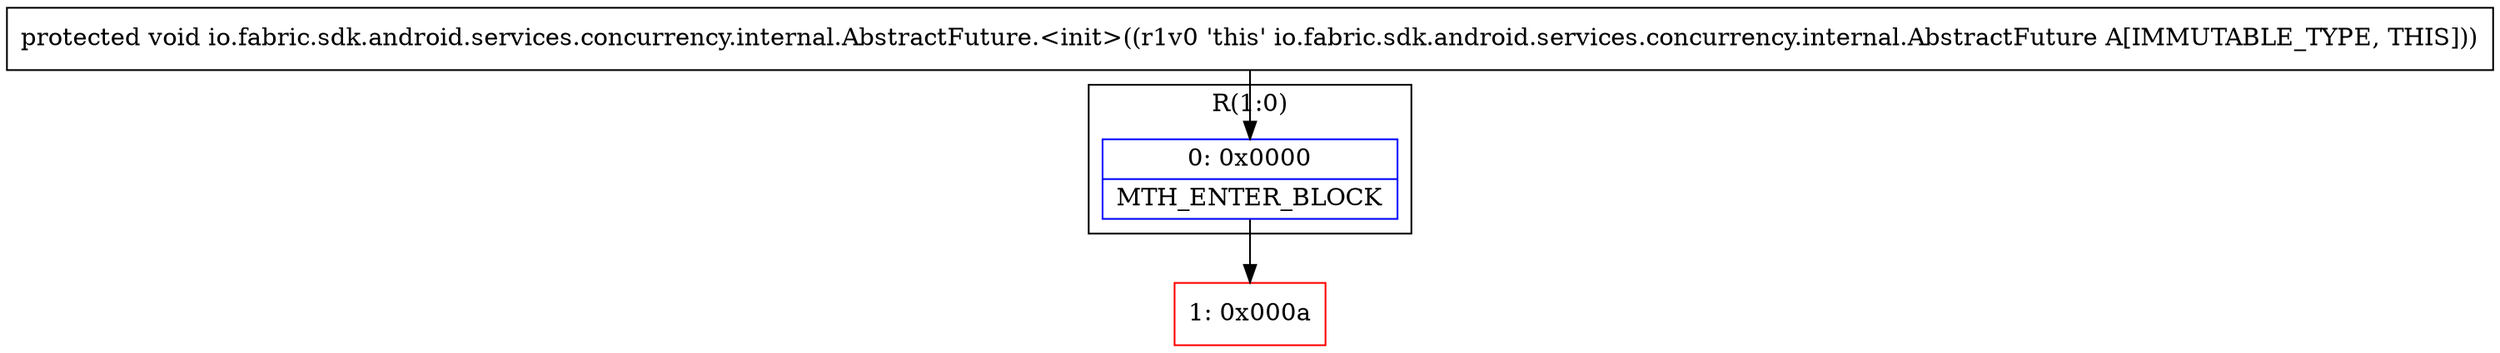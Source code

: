digraph "CFG forio.fabric.sdk.android.services.concurrency.internal.AbstractFuture.\<init\>()V" {
subgraph cluster_Region_172812353 {
label = "R(1:0)";
node [shape=record,color=blue];
Node_0 [shape=record,label="{0\:\ 0x0000|MTH_ENTER_BLOCK\l}"];
}
Node_1 [shape=record,color=red,label="{1\:\ 0x000a}"];
MethodNode[shape=record,label="{protected void io.fabric.sdk.android.services.concurrency.internal.AbstractFuture.\<init\>((r1v0 'this' io.fabric.sdk.android.services.concurrency.internal.AbstractFuture A[IMMUTABLE_TYPE, THIS])) }"];
MethodNode -> Node_0;
Node_0 -> Node_1;
}

